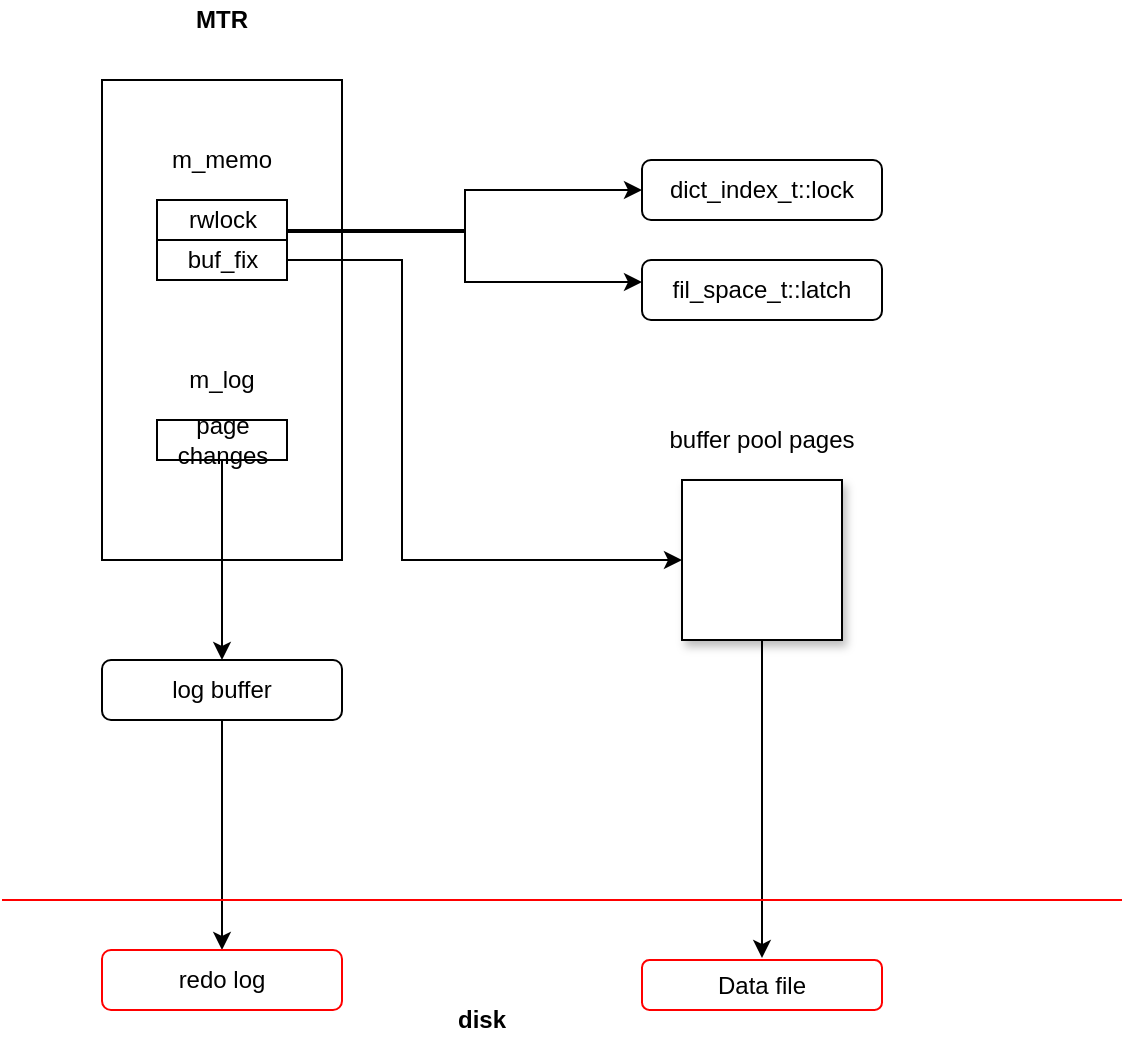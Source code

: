 <mxfile version="14.1.8" type="github"><diagram id="F9pE4Ntk9EH-aJV1DGL6" name="Page-1"><mxGraphModel dx="1662" dy="804" grid="1" gridSize="10" guides="1" tooltips="1" connect="1" arrows="1" fold="1" page="1" pageScale="1" pageWidth="827" pageHeight="1169" math="0" shadow="0"><root><mxCell id="0"/><mxCell id="1" parent="0"/><mxCell id="KSk3QddIc-PGHelYppd6-1" value="" style="rounded=0;whiteSpace=wrap;html=1;" vertex="1" parent="1"><mxGeometry x="170" y="150" width="120" height="240" as="geometry"/></mxCell><mxCell id="KSk3QddIc-PGHelYppd6-4" value="&lt;b&gt;MTR&lt;/b&gt;" style="text;html=1;strokeColor=none;fillColor=none;align=center;verticalAlign=middle;whiteSpace=wrap;rounded=0;" vertex="1" parent="1"><mxGeometry x="210" y="110" width="40" height="20" as="geometry"/></mxCell><mxCell id="KSk3QddIc-PGHelYppd6-16" style="edgeStyle=elbowEdgeStyle;rounded=0;orthogonalLoop=1;jettySize=auto;html=1;exitX=1;exitY=0.75;exitDx=0;exitDy=0;entryX=0;entryY=0.5;entryDx=0;entryDy=0;" edge="1" parent="1" source="KSk3QddIc-PGHelYppd6-5" target="KSk3QddIc-PGHelYppd6-10"><mxGeometry relative="1" as="geometry"/></mxCell><mxCell id="KSk3QddIc-PGHelYppd6-5" value="rwlock" style="rounded=0;whiteSpace=wrap;html=1;" vertex="1" parent="1"><mxGeometry x="197.5" y="210" width="65" height="20" as="geometry"/></mxCell><mxCell id="KSk3QddIc-PGHelYppd6-19" style="edgeStyle=elbowEdgeStyle;rounded=0;orthogonalLoop=1;jettySize=auto;html=1;exitX=1;exitY=0;exitDx=0;exitDy=0;entryX=0;entryY=0.5;entryDx=0;entryDy=0;" edge="1" parent="1"><mxGeometry relative="1" as="geometry"><mxPoint x="262.5" y="226" as="sourcePoint"/><mxPoint x="440" y="251" as="targetPoint"/></mxGeometry></mxCell><mxCell id="KSk3QddIc-PGHelYppd6-22" style="edgeStyle=elbowEdgeStyle;rounded=0;orthogonalLoop=1;jettySize=auto;html=1;exitX=1;exitY=0.5;exitDx=0;exitDy=0;entryX=0;entryY=0.5;entryDx=0;entryDy=0;" edge="1" parent="1" source="KSk3QddIc-PGHelYppd6-6" target="KSk3QddIc-PGHelYppd6-20"><mxGeometry relative="1" as="geometry"><Array as="points"><mxPoint x="320" y="250"/></Array></mxGeometry></mxCell><mxCell id="KSk3QddIc-PGHelYppd6-6" value="buf_fix" style="rounded=0;whiteSpace=wrap;html=1;" vertex="1" parent="1"><mxGeometry x="197.5" y="230" width="65" height="20" as="geometry"/></mxCell><mxCell id="KSk3QddIc-PGHelYppd6-7" value="m_memo" style="text;html=1;strokeColor=none;fillColor=none;align=center;verticalAlign=middle;whiteSpace=wrap;rounded=0;" vertex="1" parent="1"><mxGeometry x="210" y="180" width="40" height="20" as="geometry"/></mxCell><mxCell id="KSk3QddIc-PGHelYppd6-8" value="m_log" style="text;html=1;strokeColor=none;fillColor=none;align=center;verticalAlign=middle;whiteSpace=wrap;rounded=0;" vertex="1" parent="1"><mxGeometry x="210" y="290" width="40" height="20" as="geometry"/></mxCell><mxCell id="KSk3QddIc-PGHelYppd6-25" style="edgeStyle=none;rounded=0;orthogonalLoop=1;jettySize=auto;html=1;exitX=0.5;exitY=1;exitDx=0;exitDy=0;entryX=0.5;entryY=0;entryDx=0;entryDy=0;" edge="1" parent="1" source="KSk3QddIc-PGHelYppd6-9" target="KSk3QddIc-PGHelYppd6-23"><mxGeometry relative="1" as="geometry"/></mxCell><mxCell id="KSk3QddIc-PGHelYppd6-9" value="page changes" style="rounded=0;whiteSpace=wrap;html=1;" vertex="1" parent="1"><mxGeometry x="197.5" y="320" width="65" height="20" as="geometry"/></mxCell><mxCell id="KSk3QddIc-PGHelYppd6-10" value="dict_index_t::lock" style="rounded=1;whiteSpace=wrap;html=1;" vertex="1" parent="1"><mxGeometry x="440" y="190" width="120" height="30" as="geometry"/></mxCell><mxCell id="KSk3QddIc-PGHelYppd6-11" value="fil_space_t::latch" style="rounded=1;whiteSpace=wrap;html=1;" vertex="1" parent="1"><mxGeometry x="440" y="240" width="120" height="30" as="geometry"/></mxCell><mxCell id="KSk3QddIc-PGHelYppd6-33" style="edgeStyle=none;rounded=0;orthogonalLoop=1;jettySize=auto;html=1;exitX=0.5;exitY=1;exitDx=0;exitDy=0;" edge="1" parent="1" source="KSk3QddIc-PGHelYppd6-20"><mxGeometry relative="1" as="geometry"><mxPoint x="500" y="589" as="targetPoint"/><mxPoint x="500" y="439" as="sourcePoint"/></mxGeometry></mxCell><mxCell id="KSk3QddIc-PGHelYppd6-20" value="" style="whiteSpace=wrap;html=1;aspect=fixed;shadow=1;" vertex="1" parent="1"><mxGeometry x="460" y="350" width="80" height="80" as="geometry"/></mxCell><mxCell id="KSk3QddIc-PGHelYppd6-21" value="buffer pool pages" style="text;html=1;strokeColor=none;fillColor=none;align=center;verticalAlign=middle;whiteSpace=wrap;rounded=0;" vertex="1" parent="1"><mxGeometry x="450" y="320" width="100" height="20" as="geometry"/></mxCell><mxCell id="KSk3QddIc-PGHelYppd6-29" style="edgeStyle=none;rounded=0;orthogonalLoop=1;jettySize=auto;html=1;exitX=0.5;exitY=1;exitDx=0;exitDy=0;entryX=0.5;entryY=0;entryDx=0;entryDy=0;" edge="1" parent="1" source="KSk3QddIc-PGHelYppd6-23" target="KSk3QddIc-PGHelYppd6-28"><mxGeometry relative="1" as="geometry"/></mxCell><mxCell id="KSk3QddIc-PGHelYppd6-23" value="log buffer" style="rounded=1;whiteSpace=wrap;html=1;" vertex="1" parent="1"><mxGeometry x="170" y="440" width="120" height="30" as="geometry"/></mxCell><mxCell id="KSk3QddIc-PGHelYppd6-28" value="redo log" style="rounded=1;whiteSpace=wrap;html=1;strokeColor=#FF0000;" vertex="1" parent="1"><mxGeometry x="170" y="585" width="120" height="30" as="geometry"/></mxCell><mxCell id="KSk3QddIc-PGHelYppd6-30" value="" style="endArrow=none;html=1;strokeColor=#FF0000;" edge="1" parent="1"><mxGeometry width="50" height="50" relative="1" as="geometry"><mxPoint x="120" y="560" as="sourcePoint"/><mxPoint x="680" y="560" as="targetPoint"/></mxGeometry></mxCell><mxCell id="KSk3QddIc-PGHelYppd6-31" value="&lt;b&gt;disk&lt;/b&gt;" style="text;html=1;strokeColor=none;fillColor=none;align=center;verticalAlign=middle;whiteSpace=wrap;rounded=0;" vertex="1" parent="1"><mxGeometry x="340" y="610" width="40" height="20" as="geometry"/></mxCell><mxCell id="KSk3QddIc-PGHelYppd6-32" value="Data file" style="rounded=1;whiteSpace=wrap;html=1;strokeColor=#FF0000;" vertex="1" parent="1"><mxGeometry x="440" y="590" width="120" height="25" as="geometry"/></mxCell></root></mxGraphModel></diagram></mxfile>